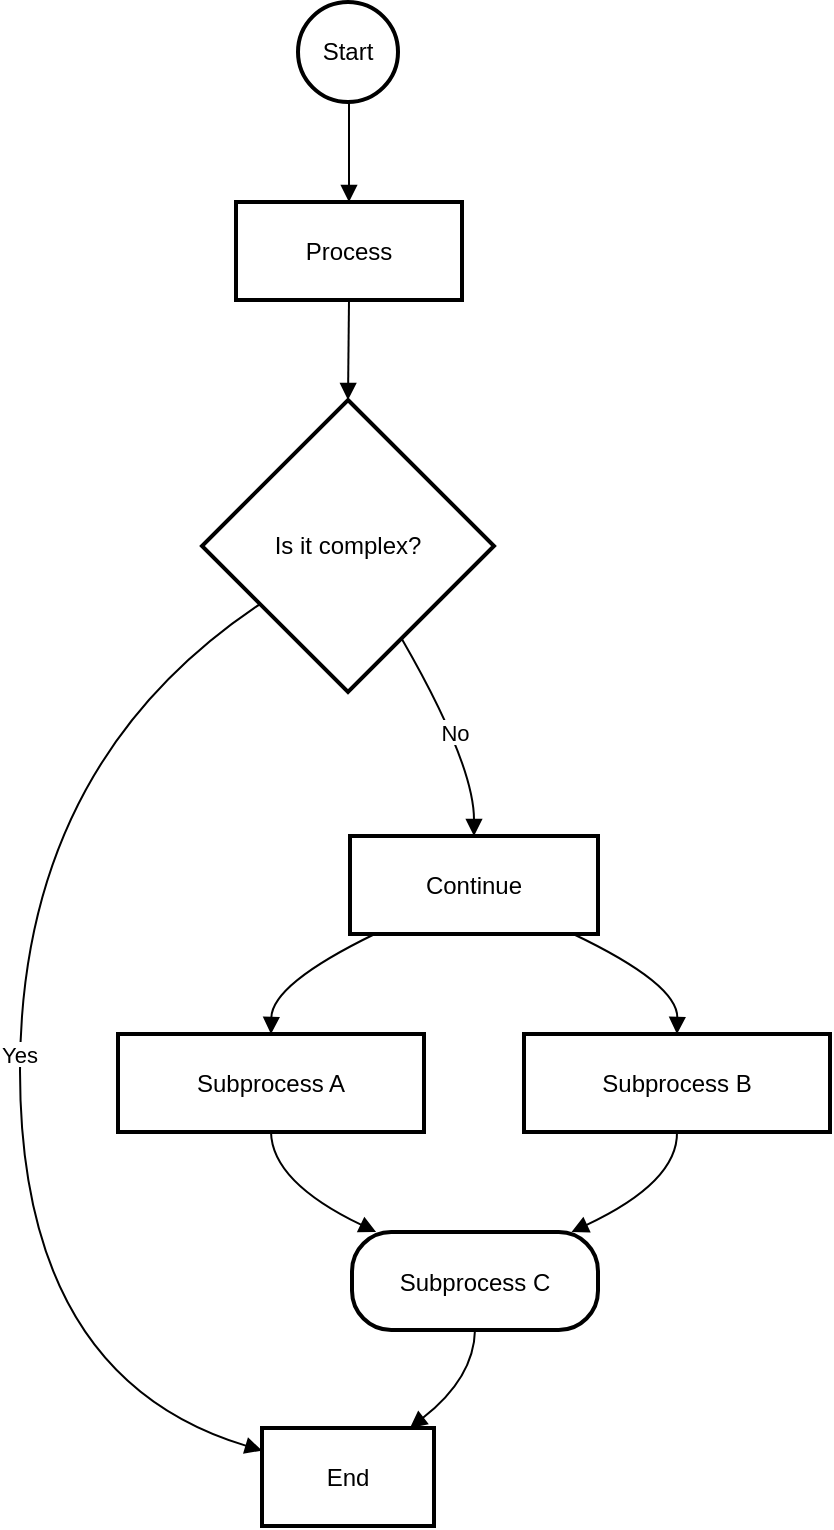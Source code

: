 <mxfile version="24.7.16">
  <diagram name="Page-1" id="3nbgaaJo84ESswtwG3Ye">
    <mxGraphModel>
      <root>
        <mxCell id="0" />
        <mxCell id="1" parent="0" />
        <mxCell id="2" value="Start" style="ellipse;aspect=fixed;strokeWidth=2;whiteSpace=wrap;" vertex="1" parent="1">
          <mxGeometry x="161" y="8" width="50" height="50" as="geometry" />
        </mxCell>
        <mxCell id="3" value="Process" style="whiteSpace=wrap;strokeWidth=2;" vertex="1" parent="1">
          <mxGeometry x="130" y="108" width="113" height="49" as="geometry" />
        </mxCell>
        <mxCell id="4" value="Is it complex?" style="rhombus;strokeWidth=2;whiteSpace=wrap;" vertex="1" parent="1">
          <mxGeometry x="113" y="207" width="146" height="146" as="geometry" />
        </mxCell>
        <mxCell id="5" value="End" style="whiteSpace=wrap;strokeWidth=2;" vertex="1" parent="1">
          <mxGeometry x="143" y="721" width="86" height="49" as="geometry" />
        </mxCell>
        <mxCell id="6" value="Continue" style="whiteSpace=wrap;strokeWidth=2;" vertex="1" parent="1">
          <mxGeometry x="187" y="425" width="124" height="49" as="geometry" />
        </mxCell>
        <mxCell id="7" value="Subprocess A" style="whiteSpace=wrap;strokeWidth=2;" vertex="1" parent="1">
          <mxGeometry x="71" y="524" width="153" height="49" as="geometry" />
        </mxCell>
        <mxCell id="8" value="Subprocess B" style="whiteSpace=wrap;strokeWidth=2;" vertex="1" parent="1">
          <mxGeometry x="274" y="524" width="153" height="49" as="geometry" />
        </mxCell>
        <mxCell id="9" value="Subprocess C" style="rounded=1;arcSize=40;strokeWidth=2" vertex="1" parent="1">
          <mxGeometry x="188" y="623" width="123" height="49" as="geometry" />
        </mxCell>
        <mxCell id="10" value="" style="curved=1;startArrow=none;endArrow=block;exitX=0.51;exitY=1;entryX=0.5;entryY=0;" edge="1" parent="1" source="2" target="3">
          <mxGeometry relative="1" as="geometry">
            <Array as="points" />
          </mxGeometry>
        </mxCell>
        <mxCell id="11" value="" style="curved=1;startArrow=none;endArrow=block;exitX=0.5;exitY=0.99;entryX=0.5;entryY=0;" edge="1" parent="1" source="3" target="4">
          <mxGeometry relative="1" as="geometry">
            <Array as="points" />
          </mxGeometry>
        </mxCell>
        <mxCell id="12" value="Yes" style="curved=1;startArrow=none;endArrow=block;exitX=0;exitY=0.83;entryX=0;entryY=0.23;" edge="1" parent="1" source="4" target="5">
          <mxGeometry relative="1" as="geometry">
            <Array as="points">
              <mxPoint x="22" y="389" />
              <mxPoint x="22" y="696" />
            </Array>
          </mxGeometry>
        </mxCell>
        <mxCell id="13" value="No" style="curved=1;startArrow=none;endArrow=block;exitX=0.79;exitY=1;entryX=0.5;entryY=0.01;" edge="1" parent="1" source="4" target="6">
          <mxGeometry relative="1" as="geometry">
            <Array as="points">
              <mxPoint x="249" y="389" />
            </Array>
          </mxGeometry>
        </mxCell>
        <mxCell id="14" value="" style="curved=1;startArrow=none;endArrow=block;exitX=0.1;exitY=1;entryX=0.5;entryY=0;" edge="1" parent="1" source="6" target="7">
          <mxGeometry relative="1" as="geometry">
            <Array as="points">
              <mxPoint x="148" y="499" />
            </Array>
          </mxGeometry>
        </mxCell>
        <mxCell id="15" value="" style="curved=1;startArrow=none;endArrow=block;exitX=0.9;exitY=1;entryX=0.5;entryY=0;" edge="1" parent="1" source="6" target="8">
          <mxGeometry relative="1" as="geometry">
            <Array as="points">
              <mxPoint x="351" y="499" />
            </Array>
          </mxGeometry>
        </mxCell>
        <mxCell id="16" value="" style="curved=1;startArrow=none;endArrow=block;exitX=0.5;exitY=0.99;entryX=0.09;entryY=-0.01;" edge="1" parent="1" source="7" target="9">
          <mxGeometry relative="1" as="geometry">
            <Array as="points">
              <mxPoint x="148" y="598" />
            </Array>
          </mxGeometry>
        </mxCell>
        <mxCell id="17" value="" style="curved=1;startArrow=none;endArrow=block;exitX=0.5;exitY=0.99;entryX=0.9;entryY=-0.01;" edge="1" parent="1" source="8" target="9">
          <mxGeometry relative="1" as="geometry">
            <Array as="points">
              <mxPoint x="351" y="598" />
            </Array>
          </mxGeometry>
        </mxCell>
        <mxCell id="18" value="" style="curved=1;startArrow=none;endArrow=block;exitX=0.5;exitY=0.98;entryX=0.86;entryY=0;" edge="1" parent="1" source="9" target="5">
          <mxGeometry relative="1" as="geometry">
            <Array as="points">
              <mxPoint x="249" y="696" />
            </Array>
          </mxGeometry>
        </mxCell>
      </root>
    </mxGraphModel>
  </diagram>
</mxfile>
